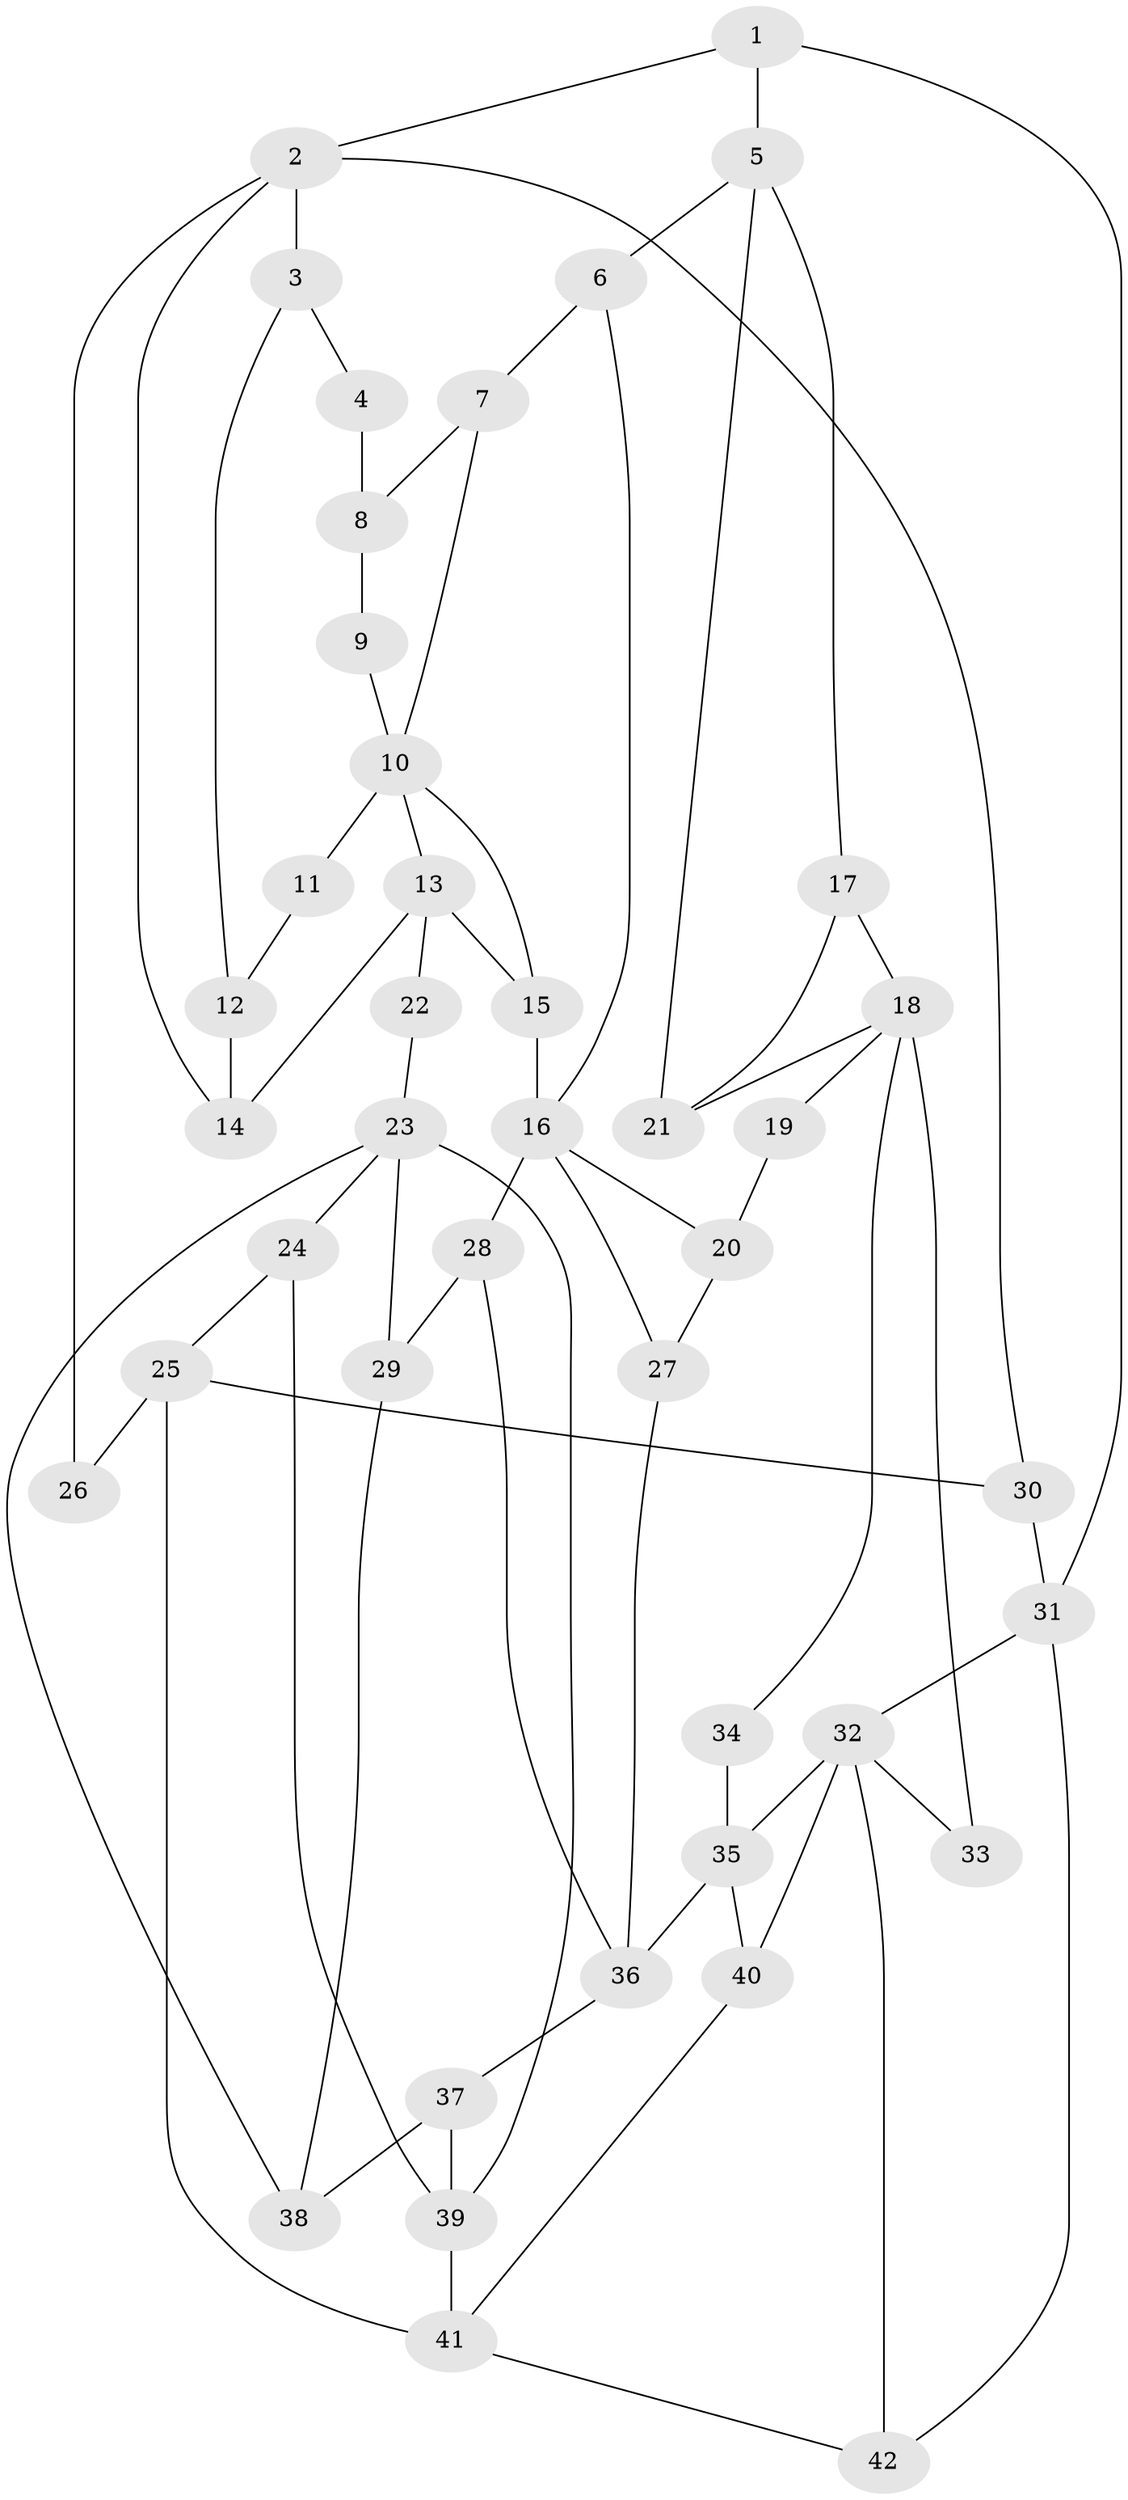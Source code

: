 // original degree distribution, {3: 0.023809523809523808, 5: 0.47619047619047616, 4: 0.2619047619047619, 6: 0.23809523809523808}
// Generated by graph-tools (version 1.1) at 2025/38/03/09/25 02:38:55]
// undirected, 42 vertices, 69 edges
graph export_dot {
graph [start="1"]
  node [color=gray90,style=filled];
  1;
  2;
  3;
  4;
  5;
  6;
  7;
  8;
  9;
  10;
  11;
  12;
  13;
  14;
  15;
  16;
  17;
  18;
  19;
  20;
  21;
  22;
  23;
  24;
  25;
  26;
  27;
  28;
  29;
  30;
  31;
  32;
  33;
  34;
  35;
  36;
  37;
  38;
  39;
  40;
  41;
  42;
  1 -- 2 [weight=1.0];
  1 -- 5 [weight=2.0];
  1 -- 31 [weight=1.0];
  2 -- 3 [weight=1.0];
  2 -- 14 [weight=1.0];
  2 -- 26 [weight=2.0];
  2 -- 30 [weight=2.0];
  3 -- 4 [weight=1.0];
  3 -- 12 [weight=1.0];
  4 -- 8 [weight=3.0];
  5 -- 6 [weight=1.0];
  5 -- 17 [weight=1.0];
  5 -- 21 [weight=2.0];
  6 -- 7 [weight=1.0];
  6 -- 16 [weight=1.0];
  7 -- 8 [weight=1.0];
  7 -- 10 [weight=1.0];
  8 -- 9 [weight=2.0];
  9 -- 10 [weight=1.0];
  10 -- 11 [weight=2.0];
  10 -- 13 [weight=1.0];
  10 -- 15 [weight=1.0];
  11 -- 12 [weight=1.0];
  12 -- 14 [weight=1.0];
  13 -- 14 [weight=1.0];
  13 -- 15 [weight=1.0];
  13 -- 22 [weight=2.0];
  15 -- 16 [weight=1.0];
  16 -- 20 [weight=1.0];
  16 -- 27 [weight=1.0];
  16 -- 28 [weight=2.0];
  17 -- 18 [weight=1.0];
  17 -- 21 [weight=1.0];
  18 -- 19 [weight=2.0];
  18 -- 21 [weight=1.0];
  18 -- 33 [weight=1.0];
  18 -- 34 [weight=1.0];
  19 -- 20 [weight=1.0];
  20 -- 27 [weight=1.0];
  22 -- 23 [weight=2.0];
  23 -- 24 [weight=1.0];
  23 -- 29 [weight=1.0];
  23 -- 38 [weight=1.0];
  23 -- 39 [weight=1.0];
  24 -- 25 [weight=1.0];
  24 -- 39 [weight=1.0];
  25 -- 26 [weight=1.0];
  25 -- 30 [weight=1.0];
  25 -- 41 [weight=2.0];
  27 -- 36 [weight=1.0];
  28 -- 29 [weight=1.0];
  28 -- 36 [weight=1.0];
  29 -- 38 [weight=1.0];
  30 -- 31 [weight=1.0];
  31 -- 32 [weight=1.0];
  31 -- 42 [weight=1.0];
  32 -- 33 [weight=2.0];
  32 -- 35 [weight=1.0];
  32 -- 40 [weight=1.0];
  32 -- 42 [weight=1.0];
  34 -- 35 [weight=2.0];
  35 -- 36 [weight=2.0];
  35 -- 40 [weight=1.0];
  36 -- 37 [weight=1.0];
  37 -- 38 [weight=1.0];
  37 -- 39 [weight=1.0];
  39 -- 41 [weight=2.0];
  40 -- 41 [weight=1.0];
  41 -- 42 [weight=1.0];
}
